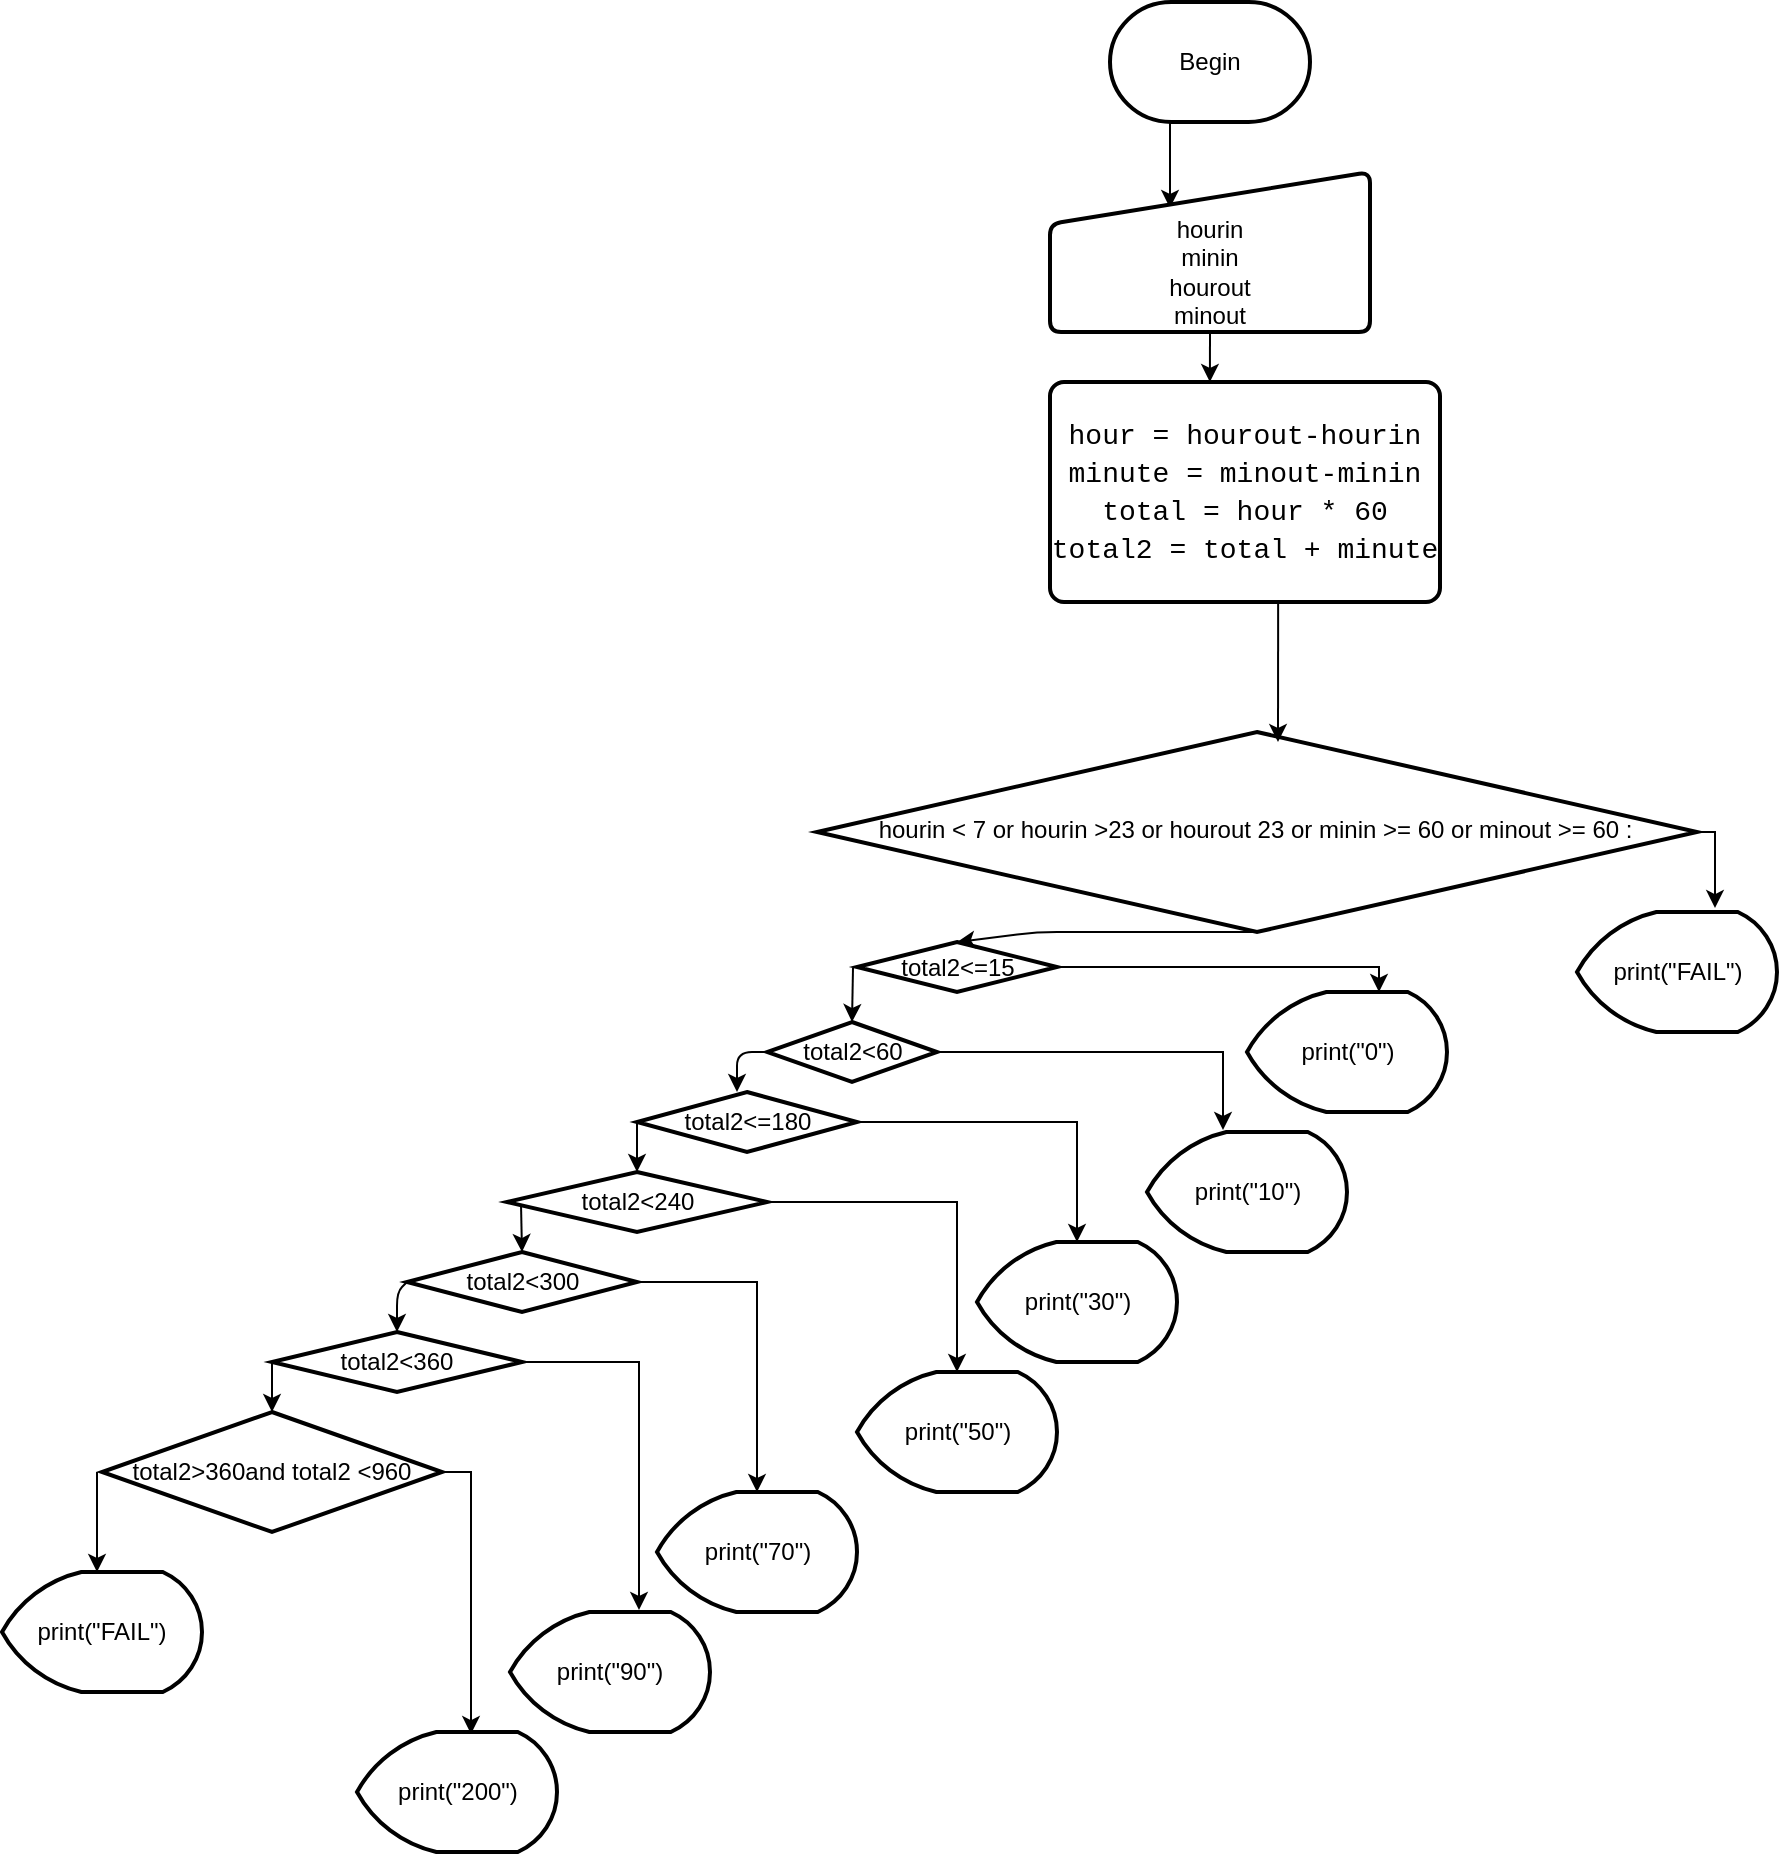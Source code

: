 <mxfile version="10.9.4" type="github"><diagram id="PE-gzkHwx9pB-IY5-vGP" name="Page-1"><mxGraphModel dx="2523" dy="936" grid="1" gridSize="10" guides="1" tooltips="1" connect="1" arrows="1" fold="1" page="1" pageScale="1" pageWidth="850" pageHeight="1100" math="0" shadow="0"><root><mxCell id="0"/><mxCell id="1" parent="0"/><mxCell id="cGox_w-GJDMTiqtg2Yrz-50" style="edgeStyle=orthogonalEdgeStyle;rounded=0;orthogonalLoop=1;jettySize=auto;html=1;entryX=0.375;entryY=0.225;entryDx=0;entryDy=0;entryPerimeter=0;fontColor=#000000;" edge="1" parent="1" source="cGox_w-GJDMTiqtg2Yrz-1" target="cGox_w-GJDMTiqtg2Yrz-2"><mxGeometry relative="1" as="geometry"><Array as="points"><mxPoint x="535" y="80"/><mxPoint x="535" y="80"/></Array></mxGeometry></mxCell><mxCell id="cGox_w-GJDMTiqtg2Yrz-1" value="Begin" style="strokeWidth=2;html=1;shape=mxgraph.flowchart.terminator;whiteSpace=wrap;" vertex="1" parent="1"><mxGeometry x="505" y="10" width="100" height="60" as="geometry"/></mxCell><mxCell id="cGox_w-GJDMTiqtg2Yrz-2" value="" style="verticalLabelPosition=bottom;verticalAlign=top;html=1;strokeWidth=2;shape=manualInput;whiteSpace=wrap;rounded=1;size=26;arcSize=11;" vertex="1" parent="1"><mxGeometry x="475" y="95" width="160" height="80" as="geometry"/></mxCell><mxCell id="cGox_w-GJDMTiqtg2Yrz-3" value="hourin&lt;br&gt;minin&lt;br&gt;hourout&lt;br&gt;minout" style="text;html=1;strokeColor=none;fillColor=none;align=center;verticalAlign=middle;whiteSpace=wrap;rounded=0;" vertex="1" parent="1"><mxGeometry x="520" y="130" width="70" height="30" as="geometry"/></mxCell><mxCell id="cGox_w-GJDMTiqtg2Yrz-28" style="edgeStyle=orthogonalEdgeStyle;rounded=0;orthogonalLoop=1;jettySize=auto;html=1;exitX=1;exitY=0.5;exitDx=0;exitDy=0;exitPerimeter=0;entryX=0.69;entryY=-0.033;entryDx=0;entryDy=0;entryPerimeter=0;" edge="1" parent="1" source="cGox_w-GJDMTiqtg2Yrz-7" target="cGox_w-GJDMTiqtg2Yrz-11"><mxGeometry relative="1" as="geometry"/></mxCell><mxCell id="cGox_w-GJDMTiqtg2Yrz-7" value="" style="strokeWidth=2;html=1;shape=mxgraph.flowchart.decision;whiteSpace=wrap;" vertex="1" parent="1"><mxGeometry x="358.5" y="375" width="440" height="100" as="geometry"/></mxCell><mxCell id="cGox_w-GJDMTiqtg2Yrz-8" value="&amp;nbsp;hourin &amp;lt; 7 or hourin &amp;gt;23 or hourout  23 or minin &amp;gt;= 60 or minout &amp;gt;= 60 :" style="text;html=1;" vertex="1" parent="1"><mxGeometry x="383.5" y="410" width="410" height="30" as="geometry"/></mxCell><mxCell id="cGox_w-GJDMTiqtg2Yrz-11" value="print(&quot;FAIL&quot;)" style="strokeWidth=2;html=1;shape=mxgraph.flowchart.display;whiteSpace=wrap;" vertex="1" parent="1"><mxGeometry x="738.5" y="465" width="100" height="60" as="geometry"/></mxCell><mxCell id="cGox_w-GJDMTiqtg2Yrz-29" style="edgeStyle=orthogonalEdgeStyle;rounded=0;orthogonalLoop=1;jettySize=auto;html=1;entryX=0.66;entryY=0;entryDx=0;entryDy=0;entryPerimeter=0;exitX=1;exitY=0.5;exitDx=0;exitDy=0;exitPerimeter=0;" edge="1" parent="1" source="cGox_w-GJDMTiqtg2Yrz-12" target="cGox_w-GJDMTiqtg2Yrz-19"><mxGeometry relative="1" as="geometry"><Array as="points"><mxPoint x="639.5" y="493"/></Array></mxGeometry></mxCell><mxCell id="cGox_w-GJDMTiqtg2Yrz-12" value="total2&amp;lt;=15" style="strokeWidth=2;html=1;shape=mxgraph.flowchart.decision;whiteSpace=wrap;" vertex="1" parent="1"><mxGeometry x="378.5" y="480" width="100" height="25" as="geometry"/></mxCell><mxCell id="cGox_w-GJDMTiqtg2Yrz-30" style="edgeStyle=orthogonalEdgeStyle;rounded=0;orthogonalLoop=1;jettySize=auto;html=1;entryX=0.38;entryY=-0.017;entryDx=0;entryDy=0;entryPerimeter=0;" edge="1" parent="1" source="cGox_w-GJDMTiqtg2Yrz-13" target="cGox_w-GJDMTiqtg2Yrz-20"><mxGeometry relative="1" as="geometry"/></mxCell><mxCell id="cGox_w-GJDMTiqtg2Yrz-13" value="total2&amp;lt;60" style="strokeWidth=2;html=1;shape=mxgraph.flowchart.decision;whiteSpace=wrap;" vertex="1" parent="1"><mxGeometry x="333.5" y="520" width="85" height="30" as="geometry"/></mxCell><mxCell id="cGox_w-GJDMTiqtg2Yrz-35" style="edgeStyle=orthogonalEdgeStyle;rounded=0;orthogonalLoop=1;jettySize=auto;html=1;entryX=0.57;entryY=0.017;entryDx=0;entryDy=0;entryPerimeter=0;" edge="1" parent="1" source="cGox_w-GJDMTiqtg2Yrz-14" target="cGox_w-GJDMTiqtg2Yrz-23"><mxGeometry relative="1" as="geometry"><Array as="points"><mxPoint x="185.5" y="745"/></Array></mxGeometry></mxCell><mxCell id="cGox_w-GJDMTiqtg2Yrz-14" value="total2&amp;gt;360and total2 &amp;lt;960" style="strokeWidth=2;html=1;shape=mxgraph.flowchart.decision;whiteSpace=wrap;" vertex="1" parent="1"><mxGeometry x="1" y="715" width="170" height="60" as="geometry"/></mxCell><mxCell id="cGox_w-GJDMTiqtg2Yrz-32" style="edgeStyle=orthogonalEdgeStyle;rounded=0;orthogonalLoop=1;jettySize=auto;html=1;entryX=0.5;entryY=0;entryDx=0;entryDy=0;entryPerimeter=0;" edge="1" parent="1" source="cGox_w-GJDMTiqtg2Yrz-15" target="cGox_w-GJDMTiqtg2Yrz-22"><mxGeometry relative="1" as="geometry"/></mxCell><mxCell id="cGox_w-GJDMTiqtg2Yrz-15" value="total2&amp;lt;240" style="strokeWidth=2;html=1;shape=mxgraph.flowchart.decision;whiteSpace=wrap;" vertex="1" parent="1"><mxGeometry x="203.5" y="595" width="130" height="30" as="geometry"/></mxCell><mxCell id="cGox_w-GJDMTiqtg2Yrz-31" style="edgeStyle=orthogonalEdgeStyle;rounded=0;orthogonalLoop=1;jettySize=auto;html=1;entryX=0.5;entryY=0;entryDx=0;entryDy=0;entryPerimeter=0;" edge="1" parent="1" source="cGox_w-GJDMTiqtg2Yrz-16" target="cGox_w-GJDMTiqtg2Yrz-25"><mxGeometry relative="1" as="geometry"/></mxCell><mxCell id="cGox_w-GJDMTiqtg2Yrz-16" value="total2&amp;lt;=180" style="strokeWidth=2;html=1;shape=mxgraph.flowchart.decision;whiteSpace=wrap;" vertex="1" parent="1"><mxGeometry x="268.5" y="555" width="110" height="30" as="geometry"/></mxCell><mxCell id="cGox_w-GJDMTiqtg2Yrz-33" style="edgeStyle=orthogonalEdgeStyle;rounded=0;orthogonalLoop=1;jettySize=auto;html=1;" edge="1" parent="1" source="cGox_w-GJDMTiqtg2Yrz-17" target="cGox_w-GJDMTiqtg2Yrz-24"><mxGeometry relative="1" as="geometry"/></mxCell><mxCell id="cGox_w-GJDMTiqtg2Yrz-17" value="total2&amp;lt;300" style="strokeWidth=2;html=1;shape=mxgraph.flowchart.decision;whiteSpace=wrap;" vertex="1" parent="1"><mxGeometry x="153.5" y="635" width="115" height="30" as="geometry"/></mxCell><mxCell id="cGox_w-GJDMTiqtg2Yrz-34" style="edgeStyle=orthogonalEdgeStyle;rounded=0;orthogonalLoop=1;jettySize=auto;html=1;entryX=0.645;entryY=-0.017;entryDx=0;entryDy=0;entryPerimeter=0;" edge="1" parent="1" source="cGox_w-GJDMTiqtg2Yrz-18" target="cGox_w-GJDMTiqtg2Yrz-21"><mxGeometry relative="1" as="geometry"><Array as="points"><mxPoint x="269.5" y="690"/></Array></mxGeometry></mxCell><mxCell id="cGox_w-GJDMTiqtg2Yrz-18" value="total2&amp;lt;360" style="strokeWidth=2;html=1;shape=mxgraph.flowchart.decision;whiteSpace=wrap;" vertex="1" parent="1"><mxGeometry x="86" y="675" width="125" height="30" as="geometry"/></mxCell><mxCell id="cGox_w-GJDMTiqtg2Yrz-19" value="print(&quot;0&quot;)" style="strokeWidth=2;html=1;shape=mxgraph.flowchart.display;whiteSpace=wrap;" vertex="1" parent="1"><mxGeometry x="573.5" y="505" width="100" height="60" as="geometry"/></mxCell><mxCell id="cGox_w-GJDMTiqtg2Yrz-20" value="print(&quot;10&quot;)" style="strokeWidth=2;html=1;shape=mxgraph.flowchart.display;whiteSpace=wrap;" vertex="1" parent="1"><mxGeometry x="523.5" y="575" width="100" height="60" as="geometry"/></mxCell><mxCell id="cGox_w-GJDMTiqtg2Yrz-21" value="print(&quot;90&quot;)" style="strokeWidth=2;html=1;shape=mxgraph.flowchart.display;whiteSpace=wrap;" vertex="1" parent="1"><mxGeometry x="205" y="815" width="100" height="60" as="geometry"/></mxCell><mxCell id="cGox_w-GJDMTiqtg2Yrz-22" value="print(&quot;50&quot;)" style="strokeWidth=2;html=1;shape=mxgraph.flowchart.display;whiteSpace=wrap;" vertex="1" parent="1"><mxGeometry x="378.5" y="695" width="100" height="60" as="geometry"/></mxCell><mxCell id="cGox_w-GJDMTiqtg2Yrz-23" value="print(&quot;200&quot;)" style="strokeWidth=2;html=1;shape=mxgraph.flowchart.display;whiteSpace=wrap;" vertex="1" parent="1"><mxGeometry x="128.5" y="875" width="100" height="60" as="geometry"/></mxCell><mxCell id="cGox_w-GJDMTiqtg2Yrz-24" value="print(&quot;70&quot;)" style="strokeWidth=2;html=1;shape=mxgraph.flowchart.display;whiteSpace=wrap;" vertex="1" parent="1"><mxGeometry x="278.5" y="755" width="100" height="60" as="geometry"/></mxCell><mxCell id="cGox_w-GJDMTiqtg2Yrz-25" value="print(&quot;30&quot;)" style="strokeWidth=2;html=1;shape=mxgraph.flowchart.display;whiteSpace=wrap;" vertex="1" parent="1"><mxGeometry x="438.5" y="630" width="100" height="60" as="geometry"/></mxCell><mxCell id="cGox_w-GJDMTiqtg2Yrz-26" value="print(&quot;FAIL&quot;)" style="strokeWidth=2;html=1;shape=mxgraph.flowchart.display;whiteSpace=wrap;" vertex="1" parent="1"><mxGeometry x="-49" y="795" width="100" height="60" as="geometry"/></mxCell><mxCell id="cGox_w-GJDMTiqtg2Yrz-37" value="" style="endArrow=classic;html=1;" edge="1" parent="1"><mxGeometry width="50" height="50" relative="1" as="geometry"><mxPoint x="-1.5" y="745" as="sourcePoint"/><mxPoint x="-1.5" y="795" as="targetPoint"/></mxGeometry></mxCell><mxCell id="cGox_w-GJDMTiqtg2Yrz-39" value="" style="endArrow=classic;html=1;exitX=0.5;exitY=1;exitDx=0;exitDy=0;exitPerimeter=0;entryX=0.5;entryY=0;entryDx=0;entryDy=0;entryPerimeter=0;" edge="1" parent="1" source="cGox_w-GJDMTiqtg2Yrz-7" target="cGox_w-GJDMTiqtg2Yrz-12"><mxGeometry width="50" height="50" relative="1" as="geometry"><mxPoint x="-51.5" y="1005" as="sourcePoint"/><mxPoint x="-1.5" y="955" as="targetPoint"/><Array as="points"><mxPoint x="508.5" y="475"/><mxPoint x="468.5" y="475"/></Array></mxGeometry></mxCell><mxCell id="cGox_w-GJDMTiqtg2Yrz-40" value="" style="endArrow=classic;html=1;entryX=0.5;entryY=0;entryDx=0;entryDy=0;entryPerimeter=0;" edge="1" parent="1" target="cGox_w-GJDMTiqtg2Yrz-13"><mxGeometry width="50" height="50" relative="1" as="geometry"><mxPoint x="376.5" y="493" as="sourcePoint"/><mxPoint x="-1.5" y="955" as="targetPoint"/><Array as="points"/></mxGeometry></mxCell><mxCell id="cGox_w-GJDMTiqtg2Yrz-41" value="" style="endArrow=classic;html=1;exitX=0;exitY=0.5;exitDx=0;exitDy=0;exitPerimeter=0;" edge="1" parent="1" source="cGox_w-GJDMTiqtg2Yrz-13"><mxGeometry width="50" height="50" relative="1" as="geometry"><mxPoint x="-51.5" y="1005" as="sourcePoint"/><mxPoint x="318.5" y="555" as="targetPoint"/><Array as="points"><mxPoint x="318.5" y="535"/></Array></mxGeometry></mxCell><mxCell id="cGox_w-GJDMTiqtg2Yrz-42" value="" style="endArrow=classic;html=1;exitX=0;exitY=0.5;exitDx=0;exitDy=0;exitPerimeter=0;entryX=0.5;entryY=0;entryDx=0;entryDy=0;entryPerimeter=0;" edge="1" parent="1" source="cGox_w-GJDMTiqtg2Yrz-16" target="cGox_w-GJDMTiqtg2Yrz-15"><mxGeometry width="50" height="50" relative="1" as="geometry"><mxPoint x="-51.5" y="1005" as="sourcePoint"/><mxPoint x="-1.5" y="955" as="targetPoint"/></mxGeometry></mxCell><mxCell id="cGox_w-GJDMTiqtg2Yrz-43" value="" style="endArrow=classic;html=1;exitX=0.054;exitY=0.567;exitDx=0;exitDy=0;exitPerimeter=0;entryX=0.5;entryY=0;entryDx=0;entryDy=0;entryPerimeter=0;" edge="1" parent="1" source="cGox_w-GJDMTiqtg2Yrz-15" target="cGox_w-GJDMTiqtg2Yrz-17"><mxGeometry width="50" height="50" relative="1" as="geometry"><mxPoint x="-51.5" y="1005" as="sourcePoint"/><mxPoint x="-1.5" y="955" as="targetPoint"/></mxGeometry></mxCell><mxCell id="cGox_w-GJDMTiqtg2Yrz-44" value="" style="endArrow=classic;html=1;exitX=0;exitY=0.5;exitDx=0;exitDy=0;exitPerimeter=0;entryX=0.5;entryY=0;entryDx=0;entryDy=0;entryPerimeter=0;" edge="1" parent="1" source="cGox_w-GJDMTiqtg2Yrz-17" target="cGox_w-GJDMTiqtg2Yrz-18"><mxGeometry width="50" height="50" relative="1" as="geometry"><mxPoint x="-51.5" y="1005" as="sourcePoint"/><mxPoint x="-1.5" y="955" as="targetPoint"/><Array as="points"><mxPoint x="148.5" y="655"/></Array></mxGeometry></mxCell><mxCell id="cGox_w-GJDMTiqtg2Yrz-45" value="" style="endArrow=classic;html=1;exitX=0;exitY=0.5;exitDx=0;exitDy=0;exitPerimeter=0;entryX=0.5;entryY=0;entryDx=0;entryDy=0;entryPerimeter=0;" edge="1" parent="1" source="cGox_w-GJDMTiqtg2Yrz-18" target="cGox_w-GJDMTiqtg2Yrz-14"><mxGeometry width="50" height="50" relative="1" as="geometry"><mxPoint x="-51.5" y="1005" as="sourcePoint"/><mxPoint x="-1.5" y="955" as="targetPoint"/></mxGeometry></mxCell><mxCell id="cGox_w-GJDMTiqtg2Yrz-46" value="&lt;div style=&quot;font-family: consolas, &amp;quot;courier new&amp;quot;, monospace; font-size: 14px; line-height: 19px; white-space: pre;&quot;&gt;&lt;div&gt;hour = hourout-hourin&lt;/div&gt;&lt;div&gt;minute = minout-minin&lt;/div&gt;&lt;div&gt;total = hour * &lt;span style=&quot;&quot;&gt;60&lt;/span&gt;&lt;/div&gt;&lt;div&gt;total2 = total + minute&lt;/div&gt;&lt;/div&gt;" style="rounded=1;whiteSpace=wrap;html=1;absoluteArcSize=1;arcSize=14;strokeWidth=2;fontColor=#000000;labelBackgroundColor=#FFFFFF;" vertex="1" parent="1"><mxGeometry x="475" y="200" width="195" height="110" as="geometry"/></mxCell><mxCell id="cGox_w-GJDMTiqtg2Yrz-47" value="" style="endArrow=classic;html=1;fontColor=#000000;exitX=0.585;exitY=1;exitDx=0;exitDy=0;exitPerimeter=0;" edge="1" parent="1" source="cGox_w-GJDMTiqtg2Yrz-46"><mxGeometry width="50" height="50" relative="1" as="geometry"><mxPoint x="-40" y="1080" as="sourcePoint"/><mxPoint x="589" y="380" as="targetPoint"/></mxGeometry></mxCell><mxCell id="cGox_w-GJDMTiqtg2Yrz-48" value="" style="endArrow=classic;html=1;fontColor=#000000;exitX=0.5;exitY=1;exitDx=0;exitDy=0;entryX=0.41;entryY=0;entryDx=0;entryDy=0;entryPerimeter=0;" edge="1" parent="1" source="cGox_w-GJDMTiqtg2Yrz-2" target="cGox_w-GJDMTiqtg2Yrz-46"><mxGeometry width="50" height="50" relative="1" as="geometry"><mxPoint x="-40" y="1080" as="sourcePoint"/><mxPoint x="10" y="1030" as="targetPoint"/></mxGeometry></mxCell></root></mxGraphModel></diagram></mxfile>